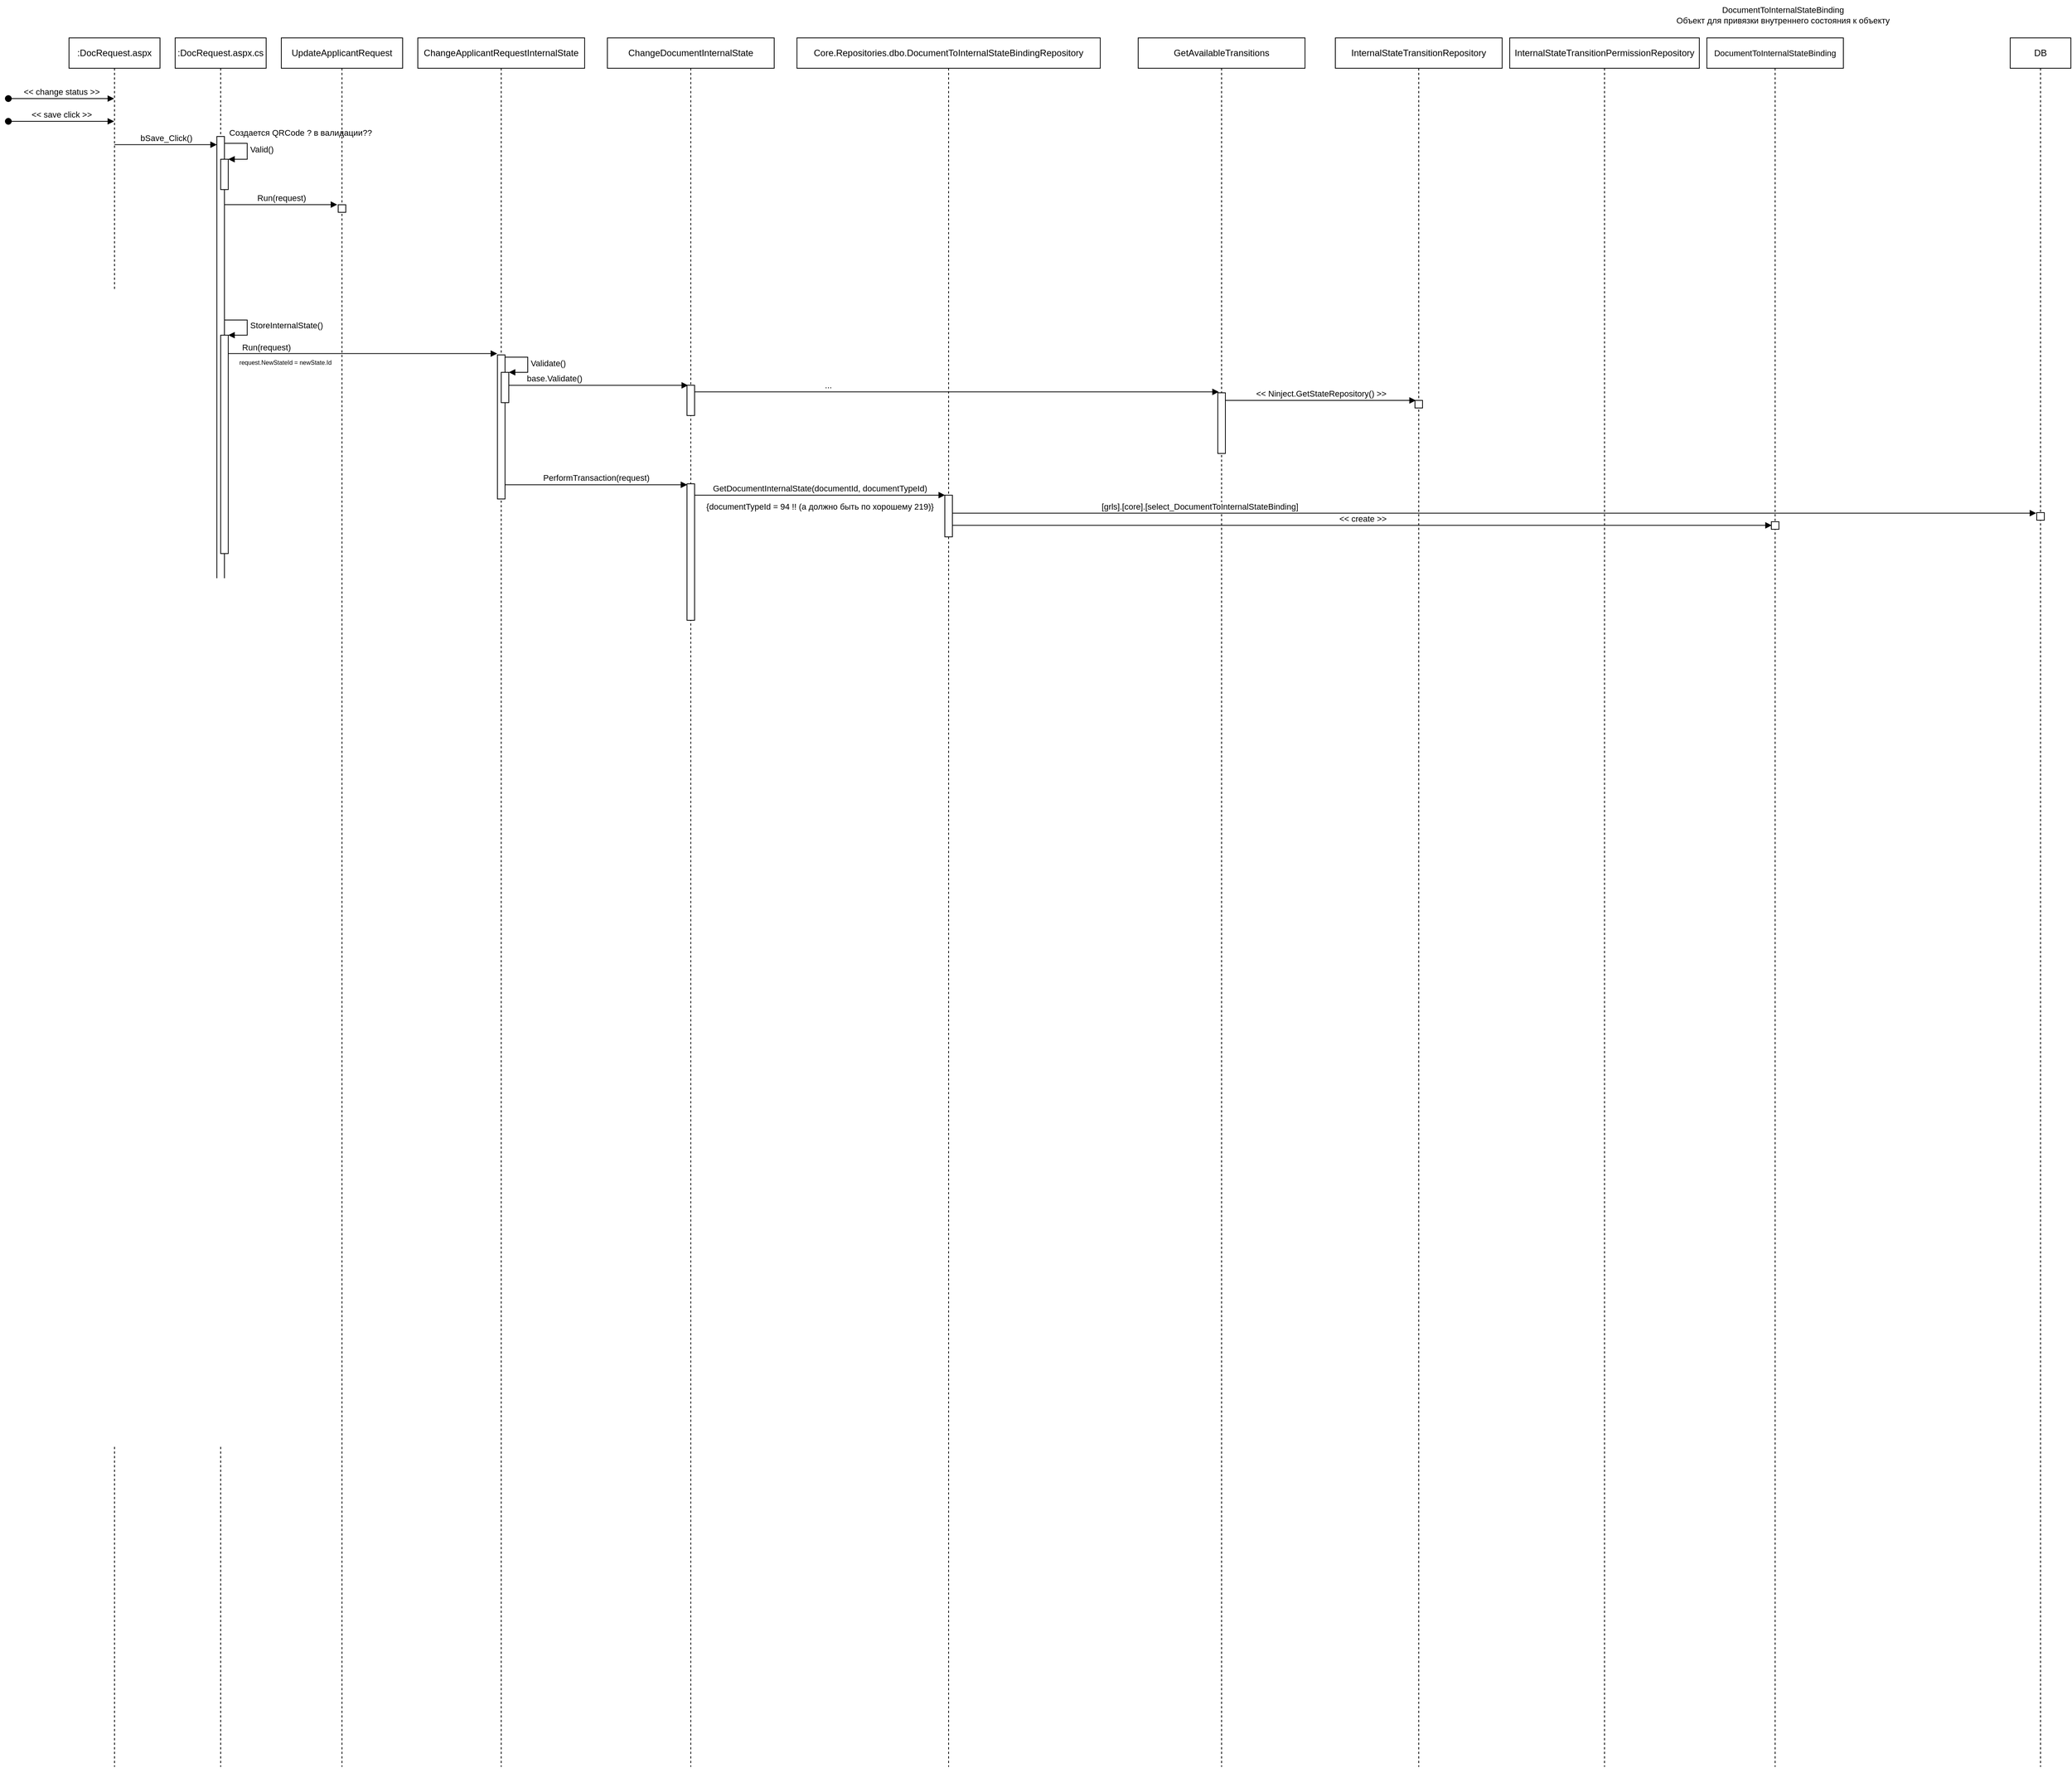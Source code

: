 <mxfile version="20.5.1" type="github">
  <diagram id="1gG8MEolRxr3eOi24UUM" name="Страница 1">
    <mxGraphModel dx="1623" dy="1663" grid="1" gridSize="10" guides="1" tooltips="1" connect="1" arrows="1" fold="1" page="1" pageScale="1" pageWidth="827" pageHeight="1169" math="0" shadow="0">
      <root>
        <mxCell id="0" />
        <mxCell id="1" parent="0" />
        <mxCell id="j3cDPz18Dl61WBa1ze43-2" value=":DocRequest.aspx.cs" style="shape=umlLifeline;perimeter=lifelinePerimeter;whiteSpace=wrap;html=1;container=1;collapsible=0;recursiveResize=0;outlineConnect=0;" vertex="1" parent="1">
          <mxGeometry x="220" y="40" width="120" height="2280" as="geometry" />
        </mxCell>
        <mxCell id="j3cDPz18Dl61WBa1ze43-5" value="" style="html=1;points=[];perimeter=orthogonalPerimeter;" vertex="1" parent="j3cDPz18Dl61WBa1ze43-2">
          <mxGeometry x="55" y="130" width="10" height="770" as="geometry" />
        </mxCell>
        <mxCell id="j3cDPz18Dl61WBa1ze43-48" value="" style="html=1;points=[];perimeter=orthogonalPerimeter;fontSize=11;" vertex="1" parent="j3cDPz18Dl61WBa1ze43-2">
          <mxGeometry x="60" y="160" width="10" height="40" as="geometry" />
        </mxCell>
        <mxCell id="j3cDPz18Dl61WBa1ze43-49" value="Valid()" style="edgeStyle=orthogonalEdgeStyle;html=1;align=left;spacingLeft=2;endArrow=block;rounded=0;entryX=1;entryY=0;fontSize=11;" edge="1" target="j3cDPz18Dl61WBa1ze43-48" parent="j3cDPz18Dl61WBa1ze43-2" source="j3cDPz18Dl61WBa1ze43-5">
          <mxGeometry relative="1" as="geometry">
            <mxPoint x="65" y="140" as="sourcePoint" />
            <Array as="points">
              <mxPoint x="95" y="139" />
              <mxPoint x="95" y="160" />
            </Array>
          </mxGeometry>
        </mxCell>
        <mxCell id="j3cDPz18Dl61WBa1ze43-1" value=":DocRequest.aspx" style="shape=umlLifeline;perimeter=lifelinePerimeter;whiteSpace=wrap;html=1;container=1;collapsible=0;recursiveResize=0;outlineConnect=0;" vertex="1" parent="1">
          <mxGeometry x="80" y="40" width="120" height="2280" as="geometry" />
        </mxCell>
        <mxCell id="j3cDPz18Dl61WBa1ze43-4" value="&amp;lt;&amp;lt; save click &amp;gt;&amp;gt;" style="html=1;verticalAlign=bottom;startArrow=oval;startFill=1;endArrow=block;startSize=8;rounded=0;" edge="1" parent="j3cDPz18Dl61WBa1ze43-1" target="j3cDPz18Dl61WBa1ze43-1">
          <mxGeometry width="60" relative="1" as="geometry">
            <mxPoint x="-80" y="110" as="sourcePoint" />
            <mxPoint x="59.5" y="110" as="targetPoint" />
          </mxGeometry>
        </mxCell>
        <mxCell id="j3cDPz18Dl61WBa1ze43-3" value="&amp;lt;&amp;lt; change status &amp;gt;&amp;gt;" style="html=1;verticalAlign=bottom;startArrow=oval;startFill=1;endArrow=block;startSize=8;rounded=0;" edge="1" parent="1" target="j3cDPz18Dl61WBa1ze43-1">
          <mxGeometry width="60" relative="1" as="geometry">
            <mxPoint y="120" as="sourcePoint" />
            <mxPoint x="90" y="120" as="targetPoint" />
          </mxGeometry>
        </mxCell>
        <mxCell id="j3cDPz18Dl61WBa1ze43-6" value="bSave_Click()" style="html=1;verticalAlign=bottom;endArrow=block;rounded=0;entryX=0.001;entryY=0.014;entryDx=0;entryDy=0;entryPerimeter=0;" edge="1" parent="1" source="j3cDPz18Dl61WBa1ze43-1" target="j3cDPz18Dl61WBa1ze43-5">
          <mxGeometry width="80" relative="1" as="geometry">
            <mxPoint x="400" y="300" as="sourcePoint" />
            <mxPoint x="480" y="300" as="targetPoint" />
          </mxGeometry>
        </mxCell>
        <mxCell id="j3cDPz18Dl61WBa1ze43-9" value="UpdateApplicantRequest" style="shape=umlLifeline;perimeter=lifelinePerimeter;whiteSpace=wrap;html=1;container=1;collapsible=0;recursiveResize=0;outlineConnect=0;" vertex="1" parent="1">
          <mxGeometry x="360" y="40" width="160" height="2280" as="geometry" />
        </mxCell>
        <mxCell id="j3cDPz18Dl61WBa1ze43-10" value="" style="html=1;points=[];perimeter=orthogonalPerimeter;" vertex="1" parent="j3cDPz18Dl61WBa1ze43-9">
          <mxGeometry x="75" y="220" width="10" height="10" as="geometry" />
        </mxCell>
        <mxCell id="j3cDPz18Dl61WBa1ze43-18" value="request.NewStateId = newState.Id" style="text;html=1;align=center;verticalAlign=middle;resizable=0;points=[];autosize=1;strokeColor=none;fillColor=none;fontSize=8;" vertex="1" parent="j3cDPz18Dl61WBa1ze43-9">
          <mxGeometry x="-70" y="418" width="150" height="20" as="geometry" />
        </mxCell>
        <mxCell id="j3cDPz18Dl61WBa1ze43-50" value="Создается QRCode ? в валидации??" style="text;html=1;align=center;verticalAlign=middle;resizable=0;points=[];autosize=1;strokeColor=none;fillColor=none;fontSize=11;" vertex="1" parent="j3cDPz18Dl61WBa1ze43-9">
          <mxGeometry x="-80" y="110" width="210" height="30" as="geometry" />
        </mxCell>
        <mxCell id="j3cDPz18Dl61WBa1ze43-11" value="Run(request)" style="html=1;verticalAlign=bottom;endArrow=block;rounded=0;entryX=-0.125;entryY=-0.018;entryDx=0;entryDy=0;entryPerimeter=0;" edge="1" parent="1" source="j3cDPz18Dl61WBa1ze43-5" target="j3cDPz18Dl61WBa1ze43-10">
          <mxGeometry width="80" relative="1" as="geometry">
            <mxPoint x="380" y="160" as="sourcePoint" />
            <mxPoint x="460" y="160" as="targetPoint" />
          </mxGeometry>
        </mxCell>
        <mxCell id="j3cDPz18Dl61WBa1ze43-12" value="" style="html=1;points=[];perimeter=orthogonalPerimeter;" vertex="1" parent="1">
          <mxGeometry x="280" y="432" width="10" height="288" as="geometry" />
        </mxCell>
        <mxCell id="j3cDPz18Dl61WBa1ze43-13" value="StoreInternalState()" style="edgeStyle=orthogonalEdgeStyle;html=1;align=left;spacingLeft=2;endArrow=block;rounded=0;entryX=1;entryY=0;" edge="1" target="j3cDPz18Dl61WBa1ze43-12" parent="1">
          <mxGeometry relative="1" as="geometry">
            <mxPoint x="285" y="411.97" as="sourcePoint" />
            <Array as="points">
              <mxPoint x="315" y="412" />
              <mxPoint x="315" y="432" />
            </Array>
          </mxGeometry>
        </mxCell>
        <mxCell id="j3cDPz18Dl61WBa1ze43-15" value="ChangeApplicantRequestInternalState" style="shape=umlLifeline;perimeter=lifelinePerimeter;whiteSpace=wrap;html=1;container=1;collapsible=0;recursiveResize=0;outlineConnect=0;" vertex="1" parent="1">
          <mxGeometry x="540" y="40" width="220" height="2280" as="geometry" />
        </mxCell>
        <mxCell id="j3cDPz18Dl61WBa1ze43-16" value="" style="html=1;points=[];perimeter=orthogonalPerimeter;" vertex="1" parent="j3cDPz18Dl61WBa1ze43-15">
          <mxGeometry x="105" y="418" width="10" height="190" as="geometry" />
        </mxCell>
        <mxCell id="j3cDPz18Dl61WBa1ze43-22" value="" style="html=1;points=[];perimeter=orthogonalPerimeter;fontSize=11;" vertex="1" parent="j3cDPz18Dl61WBa1ze43-15">
          <mxGeometry x="110" y="441" width="10" height="40" as="geometry" />
        </mxCell>
        <mxCell id="j3cDPz18Dl61WBa1ze43-23" value="Validate()" style="edgeStyle=orthogonalEdgeStyle;html=1;align=left;spacingLeft=2;endArrow=block;rounded=0;entryX=1;entryY=0;fontSize=11;" edge="1" target="j3cDPz18Dl61WBa1ze43-22" parent="j3cDPz18Dl61WBa1ze43-15" source="j3cDPz18Dl61WBa1ze43-16">
          <mxGeometry relative="1" as="geometry">
            <mxPoint x="115" y="421" as="sourcePoint" />
            <Array as="points">
              <mxPoint x="145" y="421" />
              <mxPoint x="145" y="441" />
            </Array>
          </mxGeometry>
        </mxCell>
        <mxCell id="j3cDPz18Dl61WBa1ze43-17" value="Run(request)" style="html=1;verticalAlign=bottom;endArrow=block;rounded=0;entryX=-0.033;entryY=-0.009;entryDx=0;entryDy=0;entryPerimeter=0;" edge="1" parent="1" source="j3cDPz18Dl61WBa1ze43-12" target="j3cDPz18Dl61WBa1ze43-16">
          <mxGeometry x="-0.718" y="-1" width="80" relative="1" as="geometry">
            <mxPoint x="295" y="336.56" as="sourcePoint" />
            <mxPoint x="443.75" y="336.56" as="targetPoint" />
            <mxPoint as="offset" />
          </mxGeometry>
        </mxCell>
        <mxCell id="j3cDPz18Dl61WBa1ze43-19" value="ChangeDocumentInternalState" style="shape=umlLifeline;perimeter=lifelinePerimeter;whiteSpace=wrap;html=1;container=1;collapsible=0;recursiveResize=0;outlineConnect=0;" vertex="1" parent="1">
          <mxGeometry x="790" y="40" width="220" height="2280" as="geometry" />
        </mxCell>
        <mxCell id="j3cDPz18Dl61WBa1ze43-20" value="" style="html=1;points=[];perimeter=orthogonalPerimeter;" vertex="1" parent="j3cDPz18Dl61WBa1ze43-19">
          <mxGeometry x="105" y="588" width="10" height="180" as="geometry" />
        </mxCell>
        <mxCell id="j3cDPz18Dl61WBa1ze43-25" value="" style="html=1;points=[];perimeter=orthogonalPerimeter;fontSize=11;" vertex="1" parent="j3cDPz18Dl61WBa1ze43-19">
          <mxGeometry x="105" y="458" width="10" height="40" as="geometry" />
        </mxCell>
        <mxCell id="j3cDPz18Dl61WBa1ze43-21" value="PerformTransaction(request)" style="html=1;verticalAlign=bottom;endArrow=block;rounded=0;fontSize=11;entryX=0.032;entryY=0.007;entryDx=0;entryDy=0;entryPerimeter=0;" edge="1" parent="1" source="j3cDPz18Dl61WBa1ze43-16" target="j3cDPz18Dl61WBa1ze43-20">
          <mxGeometry width="80" relative="1" as="geometry">
            <mxPoint x="700" y="428" as="sourcePoint" />
            <mxPoint x="780" y="428" as="targetPoint" />
          </mxGeometry>
        </mxCell>
        <mxCell id="j3cDPz18Dl61WBa1ze43-24" value="base.Validate()" style="html=1;verticalAlign=bottom;endArrow=block;rounded=0;fontSize=11;entryX=0.14;entryY=0.004;entryDx=0;entryDy=0;entryPerimeter=0;" edge="1" parent="1" source="j3cDPz18Dl61WBa1ze43-22" target="j3cDPz18Dl61WBa1ze43-25">
          <mxGeometry x="-0.492" width="80" relative="1" as="geometry">
            <mxPoint x="700" y="478" as="sourcePoint" />
            <mxPoint x="780" y="478" as="targetPoint" />
            <mxPoint as="offset" />
          </mxGeometry>
        </mxCell>
        <mxCell id="j3cDPz18Dl61WBa1ze43-26" value="InternalStateTransitionRepository" style="shape=umlLifeline;perimeter=lifelinePerimeter;whiteSpace=wrap;html=1;container=1;collapsible=0;recursiveResize=0;outlineConnect=0;" vertex="1" parent="1">
          <mxGeometry x="1750" y="40" width="220" height="2280" as="geometry" />
        </mxCell>
        <mxCell id="j3cDPz18Dl61WBa1ze43-28" value="" style="html=1;points=[];perimeter=orthogonalPerimeter;fontSize=11;" vertex="1" parent="j3cDPz18Dl61WBa1ze43-26">
          <mxGeometry x="105" y="478" width="10" height="10" as="geometry" />
        </mxCell>
        <mxCell id="j3cDPz18Dl61WBa1ze43-29" value="..." style="html=1;verticalAlign=bottom;endArrow=block;rounded=0;fontSize=11;entryX=0.134;entryY=-0.015;entryDx=0;entryDy=0;entryPerimeter=0;" edge="1" parent="1" source="j3cDPz18Dl61WBa1ze43-25" target="j3cDPz18Dl61WBa1ze43-31">
          <mxGeometry x="-0.492" width="80" relative="1" as="geometry">
            <mxPoint x="960" y="508.16" as="sourcePoint" />
            <mxPoint x="1196.4" y="508.16" as="targetPoint" />
            <mxPoint as="offset" />
          </mxGeometry>
        </mxCell>
        <mxCell id="j3cDPz18Dl61WBa1ze43-30" value="GetAvailableTransitions" style="shape=umlLifeline;perimeter=lifelinePerimeter;whiteSpace=wrap;html=1;container=1;collapsible=0;recursiveResize=0;outlineConnect=0;" vertex="1" parent="1">
          <mxGeometry x="1490" y="40" width="220" height="2280" as="geometry" />
        </mxCell>
        <mxCell id="j3cDPz18Dl61WBa1ze43-31" value="" style="html=1;points=[];perimeter=orthogonalPerimeter;fontSize=11;" vertex="1" parent="j3cDPz18Dl61WBa1ze43-30">
          <mxGeometry x="105" y="468" width="10" height="80" as="geometry" />
        </mxCell>
        <mxCell id="j3cDPz18Dl61WBa1ze43-32" value="&amp;lt;&amp;lt; Ninject.GetStateRepository() &amp;gt;&amp;gt;" style="html=1;verticalAlign=bottom;endArrow=block;rounded=0;fontSize=11;entryX=0.119;entryY=0.004;entryDx=0;entryDy=0;entryPerimeter=0;" edge="1" parent="1" source="j3cDPz18Dl61WBa1ze43-31" target="j3cDPz18Dl61WBa1ze43-28">
          <mxGeometry width="80" relative="1" as="geometry">
            <mxPoint x="1200" y="527.58" as="sourcePoint" />
            <mxPoint x="1280" y="527.58" as="targetPoint" />
          </mxGeometry>
        </mxCell>
        <mxCell id="j3cDPz18Dl61WBa1ze43-33" value="InternalStateTransitionPermissionRepository" style="shape=umlLifeline;perimeter=lifelinePerimeter;whiteSpace=wrap;html=1;container=1;collapsible=0;recursiveResize=0;outlineConnect=0;" vertex="1" parent="1">
          <mxGeometry x="1980" y="40" width="250" height="2280" as="geometry" />
        </mxCell>
        <mxCell id="j3cDPz18Dl61WBa1ze43-35" value="Core.Repositories.dbo.DocumentToInternalStateBindingRepository" style="shape=umlLifeline;perimeter=lifelinePerimeter;whiteSpace=wrap;html=1;container=1;collapsible=0;recursiveResize=0;outlineConnect=0;" vertex="1" parent="1">
          <mxGeometry x="1040" y="40" width="400" height="2280" as="geometry" />
        </mxCell>
        <mxCell id="j3cDPz18Dl61WBa1ze43-36" value="" style="html=1;points=[];perimeter=orthogonalPerimeter;" vertex="1" parent="j3cDPz18Dl61WBa1ze43-35">
          <mxGeometry x="195" y="603" width="10" height="55" as="geometry" />
        </mxCell>
        <mxCell id="j3cDPz18Dl61WBa1ze43-39" value="{documentTypeId = 94 !! (а должно быть по хорошему 219)}" style="text;html=1;align=center;verticalAlign=middle;resizable=0;points=[];autosize=1;strokeColor=none;fillColor=none;fontSize=11;" vertex="1" parent="j3cDPz18Dl61WBa1ze43-35">
          <mxGeometry x="-130" y="603" width="320" height="30" as="geometry" />
        </mxCell>
        <mxCell id="j3cDPz18Dl61WBa1ze43-38" value="GetDocumentInternalState(documentId, documentTypeId)" style="html=1;verticalAlign=bottom;endArrow=block;rounded=0;fontSize=11;entryX=0.03;entryY=-0.001;entryDx=0;entryDy=0;entryPerimeter=0;" edge="1" parent="1" source="j3cDPz18Dl61WBa1ze43-20" target="j3cDPz18Dl61WBa1ze43-36">
          <mxGeometry width="80" relative="1" as="geometry">
            <mxPoint x="990" y="598" as="sourcePoint" />
            <mxPoint x="1070" y="598" as="targetPoint" />
          </mxGeometry>
        </mxCell>
        <mxCell id="j3cDPz18Dl61WBa1ze43-40" value="DB" style="shape=umlLifeline;perimeter=lifelinePerimeter;whiteSpace=wrap;html=1;container=1;collapsible=0;recursiveResize=0;outlineConnect=0;" vertex="1" parent="1">
          <mxGeometry x="2640" y="40" width="80" height="2280" as="geometry" />
        </mxCell>
        <mxCell id="j3cDPz18Dl61WBa1ze43-41" value="" style="html=1;points=[];perimeter=orthogonalPerimeter;fontSize=11;" vertex="1" parent="j3cDPz18Dl61WBa1ze43-40">
          <mxGeometry x="35" y="626" width="10" height="10" as="geometry" />
        </mxCell>
        <mxCell id="j3cDPz18Dl61WBa1ze43-42" value="[grls].[core].[select_DocumentToInternalStateBinding]" style="html=1;verticalAlign=bottom;endArrow=block;rounded=0;fontSize=11;entryX=-0.066;entryY=0.073;entryDx=0;entryDy=0;entryPerimeter=0;" edge="1" parent="1" source="j3cDPz18Dl61WBa1ze43-36" target="j3cDPz18Dl61WBa1ze43-41">
          <mxGeometry x="-0.544" width="80" relative="1" as="geometry">
            <mxPoint x="1580" y="758" as="sourcePoint" />
            <mxPoint x="1660" y="758" as="targetPoint" />
            <mxPoint as="offset" />
          </mxGeometry>
        </mxCell>
        <mxCell id="j3cDPz18Dl61WBa1ze43-43" value="DocumentToInternalStateBinding&lt;br&gt;Объект для привязки внутреннего состояния к объекту" style="text;html=1;align=center;verticalAlign=middle;resizable=0;points=[];autosize=1;strokeColor=none;fillColor=none;fontSize=11;" vertex="1" parent="1">
          <mxGeometry x="2190" y="-10" width="300" height="40" as="geometry" />
        </mxCell>
        <mxCell id="j3cDPz18Dl61WBa1ze43-44" value="&lt;span style=&quot;font-size: 11px;&quot;&gt;DocumentToInternalStateBinding&lt;/span&gt;" style="shape=umlLifeline;perimeter=lifelinePerimeter;whiteSpace=wrap;html=1;container=1;collapsible=0;recursiveResize=0;outlineConnect=0;" vertex="1" parent="1">
          <mxGeometry x="2240" y="40" width="180" height="2280" as="geometry" />
        </mxCell>
        <mxCell id="j3cDPz18Dl61WBa1ze43-45" value="" style="html=1;points=[];perimeter=orthogonalPerimeter;fontSize=11;" vertex="1" parent="j3cDPz18Dl61WBa1ze43-44">
          <mxGeometry x="85" y="638" width="10" height="10" as="geometry" />
        </mxCell>
        <mxCell id="j3cDPz18Dl61WBa1ze43-47" value="&amp;lt;&amp;lt; create &amp;gt;&amp;gt;" style="html=1;verticalAlign=bottom;endArrow=block;rounded=0;fontSize=11;entryX=0.056;entryY=0.476;entryDx=0;entryDy=0;entryPerimeter=0;" edge="1" parent="1" source="j3cDPz18Dl61WBa1ze43-36" target="j3cDPz18Dl61WBa1ze43-45">
          <mxGeometry width="80" relative="1" as="geometry">
            <mxPoint x="2110" y="682.76" as="sourcePoint" />
            <mxPoint x="2170" y="628" as="targetPoint" />
          </mxGeometry>
        </mxCell>
      </root>
    </mxGraphModel>
  </diagram>
</mxfile>

